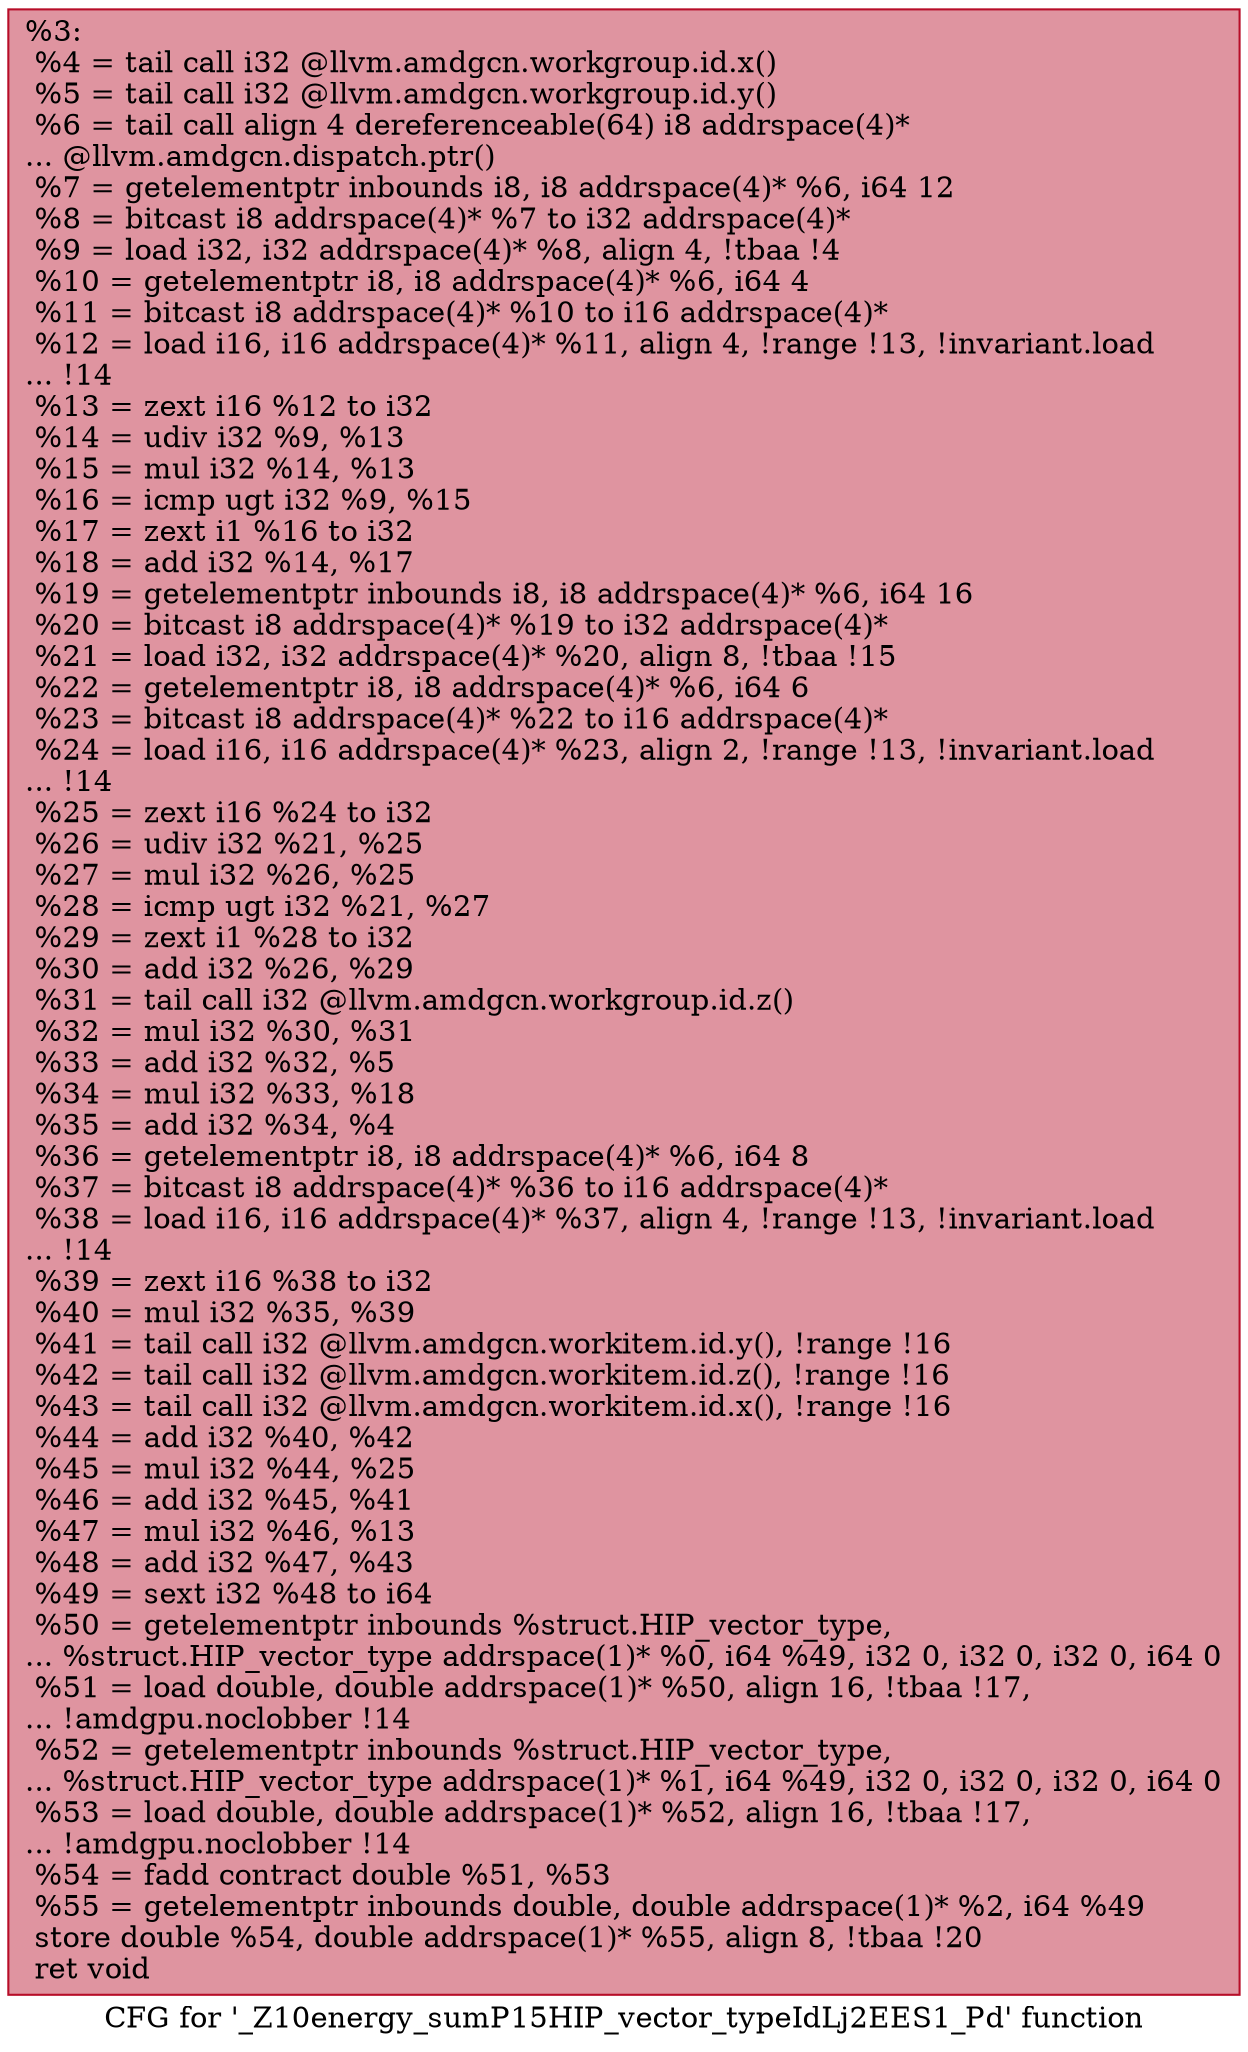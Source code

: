 digraph "CFG for '_Z10energy_sumP15HIP_vector_typeIdLj2EES1_Pd' function" {
	label="CFG for '_Z10energy_sumP15HIP_vector_typeIdLj2EES1_Pd' function";

	Node0x5b91520 [shape=record,color="#b70d28ff", style=filled, fillcolor="#b70d2870",label="{%3:\l  %4 = tail call i32 @llvm.amdgcn.workgroup.id.x()\l  %5 = tail call i32 @llvm.amdgcn.workgroup.id.y()\l  %6 = tail call align 4 dereferenceable(64) i8 addrspace(4)*\l... @llvm.amdgcn.dispatch.ptr()\l  %7 = getelementptr inbounds i8, i8 addrspace(4)* %6, i64 12\l  %8 = bitcast i8 addrspace(4)* %7 to i32 addrspace(4)*\l  %9 = load i32, i32 addrspace(4)* %8, align 4, !tbaa !4\l  %10 = getelementptr i8, i8 addrspace(4)* %6, i64 4\l  %11 = bitcast i8 addrspace(4)* %10 to i16 addrspace(4)*\l  %12 = load i16, i16 addrspace(4)* %11, align 4, !range !13, !invariant.load\l... !14\l  %13 = zext i16 %12 to i32\l  %14 = udiv i32 %9, %13\l  %15 = mul i32 %14, %13\l  %16 = icmp ugt i32 %9, %15\l  %17 = zext i1 %16 to i32\l  %18 = add i32 %14, %17\l  %19 = getelementptr inbounds i8, i8 addrspace(4)* %6, i64 16\l  %20 = bitcast i8 addrspace(4)* %19 to i32 addrspace(4)*\l  %21 = load i32, i32 addrspace(4)* %20, align 8, !tbaa !15\l  %22 = getelementptr i8, i8 addrspace(4)* %6, i64 6\l  %23 = bitcast i8 addrspace(4)* %22 to i16 addrspace(4)*\l  %24 = load i16, i16 addrspace(4)* %23, align 2, !range !13, !invariant.load\l... !14\l  %25 = zext i16 %24 to i32\l  %26 = udiv i32 %21, %25\l  %27 = mul i32 %26, %25\l  %28 = icmp ugt i32 %21, %27\l  %29 = zext i1 %28 to i32\l  %30 = add i32 %26, %29\l  %31 = tail call i32 @llvm.amdgcn.workgroup.id.z()\l  %32 = mul i32 %30, %31\l  %33 = add i32 %32, %5\l  %34 = mul i32 %33, %18\l  %35 = add i32 %34, %4\l  %36 = getelementptr i8, i8 addrspace(4)* %6, i64 8\l  %37 = bitcast i8 addrspace(4)* %36 to i16 addrspace(4)*\l  %38 = load i16, i16 addrspace(4)* %37, align 4, !range !13, !invariant.load\l... !14\l  %39 = zext i16 %38 to i32\l  %40 = mul i32 %35, %39\l  %41 = tail call i32 @llvm.amdgcn.workitem.id.y(), !range !16\l  %42 = tail call i32 @llvm.amdgcn.workitem.id.z(), !range !16\l  %43 = tail call i32 @llvm.amdgcn.workitem.id.x(), !range !16\l  %44 = add i32 %40, %42\l  %45 = mul i32 %44, %25\l  %46 = add i32 %45, %41\l  %47 = mul i32 %46, %13\l  %48 = add i32 %47, %43\l  %49 = sext i32 %48 to i64\l  %50 = getelementptr inbounds %struct.HIP_vector_type,\l... %struct.HIP_vector_type addrspace(1)* %0, i64 %49, i32 0, i32 0, i32 0, i64 0\l  %51 = load double, double addrspace(1)* %50, align 16, !tbaa !17,\l... !amdgpu.noclobber !14\l  %52 = getelementptr inbounds %struct.HIP_vector_type,\l... %struct.HIP_vector_type addrspace(1)* %1, i64 %49, i32 0, i32 0, i32 0, i64 0\l  %53 = load double, double addrspace(1)* %52, align 16, !tbaa !17,\l... !amdgpu.noclobber !14\l  %54 = fadd contract double %51, %53\l  %55 = getelementptr inbounds double, double addrspace(1)* %2, i64 %49\l  store double %54, double addrspace(1)* %55, align 8, !tbaa !20\l  ret void\l}"];
}
